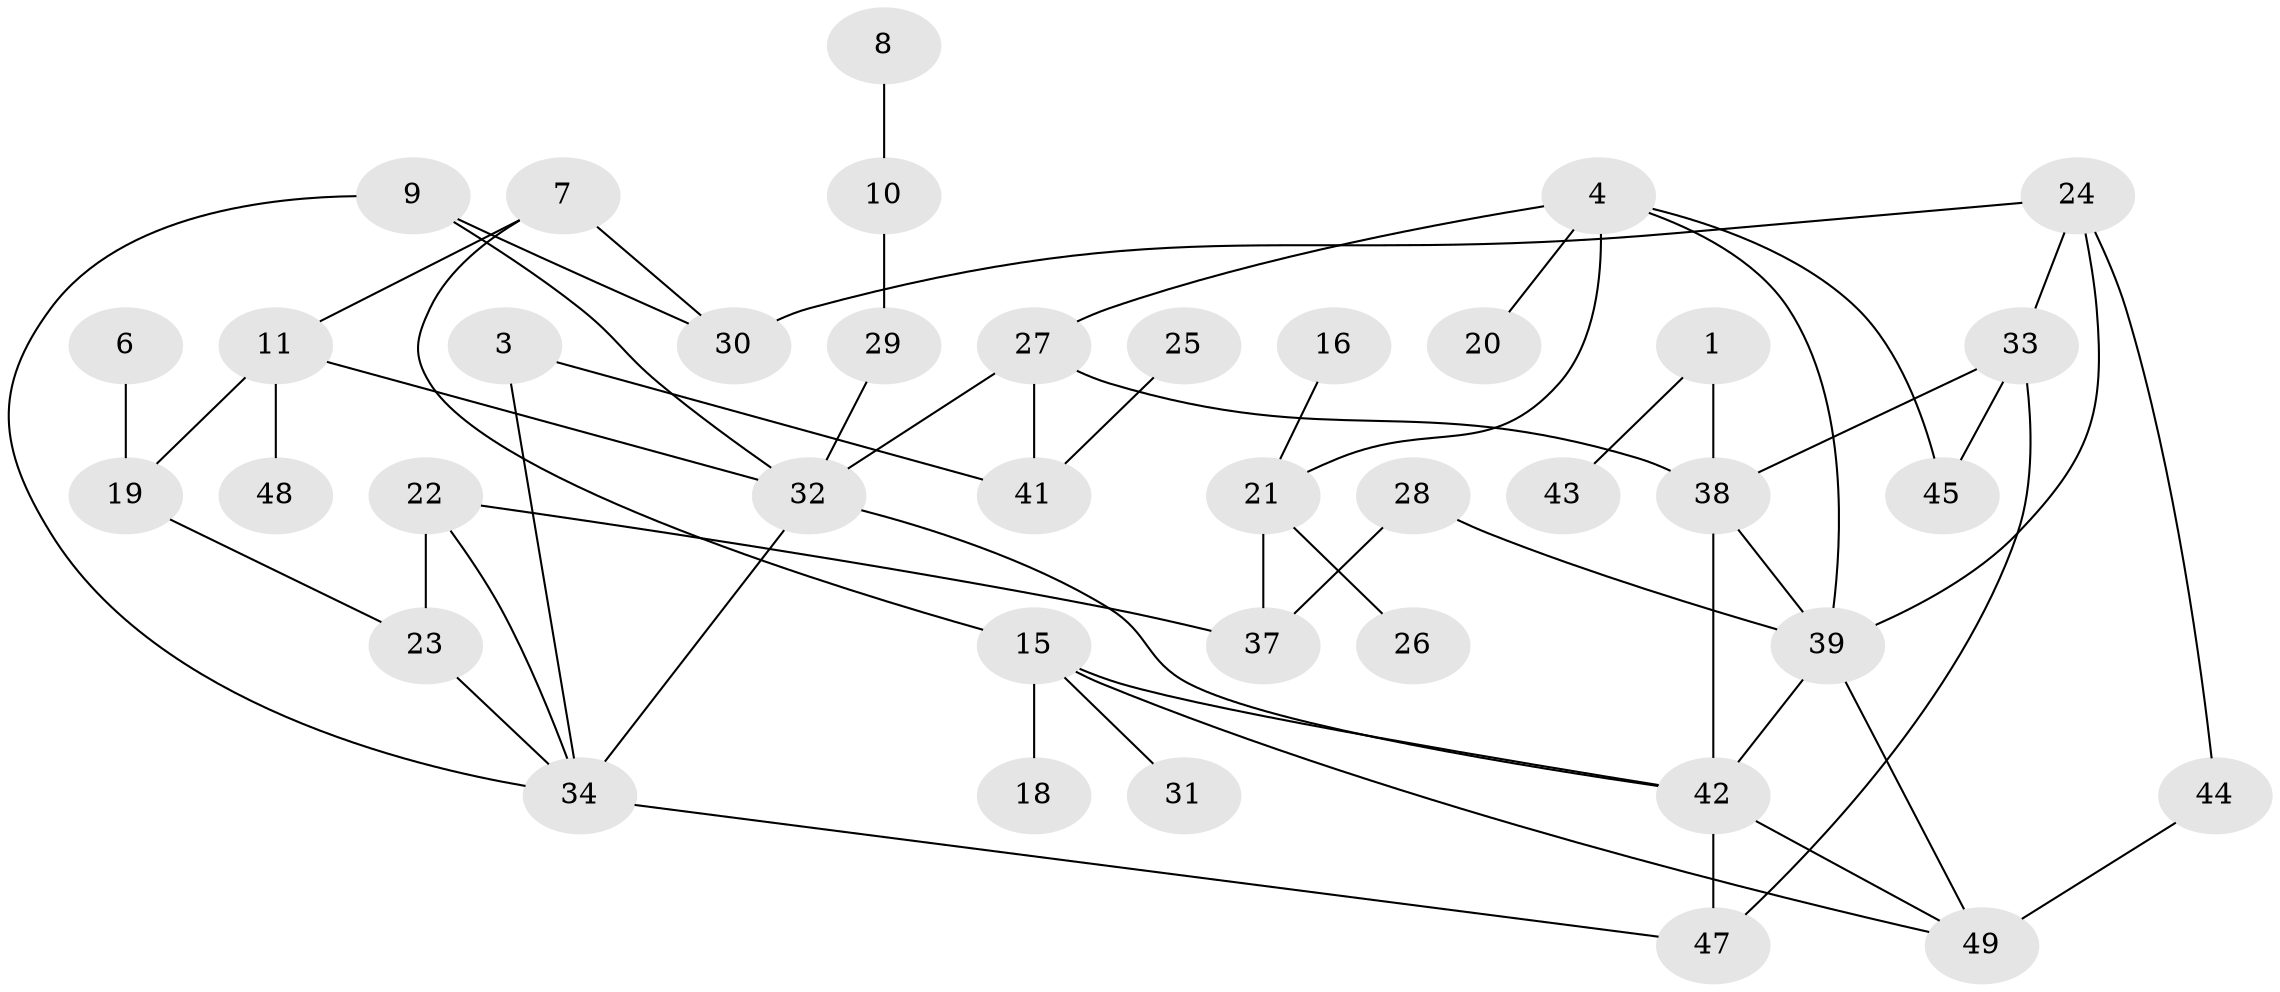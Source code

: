 // original degree distribution, {3: 0.17346938775510204, 2: 0.25510204081632654, 1: 0.2755102040816326, 4: 0.1326530612244898, 0: 0.09183673469387756, 5: 0.04081632653061224, 6: 0.030612244897959183}
// Generated by graph-tools (version 1.1) at 2025/00/03/09/25 03:00:43]
// undirected, 39 vertices, 57 edges
graph export_dot {
graph [start="1"]
  node [color=gray90,style=filled];
  1;
  3;
  4;
  6;
  7;
  8;
  9;
  10;
  11;
  15;
  16;
  18;
  19;
  20;
  21;
  22;
  23;
  24;
  25;
  26;
  27;
  28;
  29;
  30;
  31;
  32;
  33;
  34;
  37;
  38;
  39;
  41;
  42;
  43;
  44;
  45;
  47;
  48;
  49;
  1 -- 38 [weight=1.0];
  1 -- 43 [weight=1.0];
  3 -- 34 [weight=1.0];
  3 -- 41 [weight=1.0];
  4 -- 20 [weight=1.0];
  4 -- 21 [weight=1.0];
  4 -- 27 [weight=1.0];
  4 -- 39 [weight=1.0];
  4 -- 45 [weight=1.0];
  6 -- 19 [weight=1.0];
  7 -- 11 [weight=1.0];
  7 -- 15 [weight=1.0];
  7 -- 30 [weight=1.0];
  8 -- 10 [weight=1.0];
  9 -- 30 [weight=1.0];
  9 -- 32 [weight=1.0];
  9 -- 34 [weight=1.0];
  10 -- 29 [weight=1.0];
  11 -- 19 [weight=1.0];
  11 -- 32 [weight=1.0];
  11 -- 48 [weight=1.0];
  15 -- 18 [weight=2.0];
  15 -- 31 [weight=1.0];
  15 -- 42 [weight=1.0];
  15 -- 49 [weight=1.0];
  16 -- 21 [weight=1.0];
  19 -- 23 [weight=1.0];
  21 -- 26 [weight=1.0];
  21 -- 37 [weight=1.0];
  22 -- 23 [weight=1.0];
  22 -- 34 [weight=1.0];
  22 -- 37 [weight=1.0];
  23 -- 34 [weight=1.0];
  24 -- 30 [weight=1.0];
  24 -- 33 [weight=1.0];
  24 -- 39 [weight=1.0];
  24 -- 44 [weight=1.0];
  25 -- 41 [weight=1.0];
  27 -- 32 [weight=1.0];
  27 -- 38 [weight=1.0];
  27 -- 41 [weight=1.0];
  28 -- 37 [weight=1.0];
  28 -- 39 [weight=1.0];
  29 -- 32 [weight=1.0];
  32 -- 34 [weight=1.0];
  32 -- 42 [weight=1.0];
  33 -- 38 [weight=1.0];
  33 -- 45 [weight=2.0];
  33 -- 47 [weight=1.0];
  34 -- 47 [weight=1.0];
  38 -- 39 [weight=1.0];
  38 -- 42 [weight=1.0];
  39 -- 42 [weight=1.0];
  39 -- 49 [weight=1.0];
  42 -- 47 [weight=1.0];
  42 -- 49 [weight=1.0];
  44 -- 49 [weight=1.0];
}

